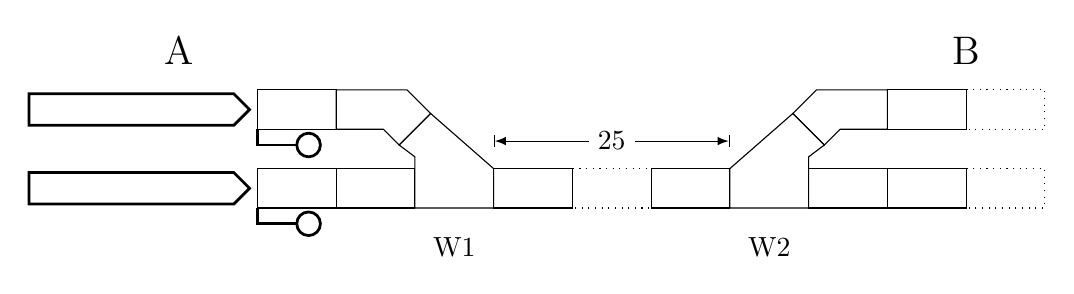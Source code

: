 %!TEX TS-program = pdflatexmk
%!TEX root = challenge3_setup1.tex

% Copyright 2021 Martin Scheidt (Attribution 4.0 International, CC-BY 4.0)
% You are free to copy and redistribute the material in any medium or format. You are free to remix, transform, and build upon the material for any purpose, even commercially. You must give appropriate credit, provide a link to the license, and indicate if changes were made. You may not apply legal terms or technological measures that legally restrict others from doing anything the license permits. No warranties are given.

\begin{scope}
  \coordinate (base) at (0,0);
  \draw[line width=1pt, fill=white] ([shift={(base)}] 0.9,0.25) -- ++(-0.2,-0.2) -- ++(-2.6,0) -- ++(0,0.4) -- ++(2.6,0) -- cycle; % train
  \draw[line width=1pt, fill=white] ([shift={(base)}] 0.9,1.25) -- ++(-0.2,-0.2) -- ++(-2.6,0) -- ++(0,0.4) -- ++(2.6,0) -- cycle; % train

  \draw ([shift={(base)}] 1,0) rectangle ++(1,0.5);
  \draw[line width=1pt] ([shift={(base)}] 1,0) -- ++(0,-0.2) -- ++(0.5,0);
  \draw[line width=1pt] ([shift={(base)}] 1.65,-0.2) circle (0.15cm);
  \draw ([shift={(base)}] 2,0) rectangle ++(1,0.5);

  \draw ([shift={(base)}] 1,1) rectangle ++(1,0.5);
  \draw[line width=1pt] ([shift={(base)}] 1,1) -- ++(0,-0.2) -- ++(0.5,0);
  \draw[line width=1pt] ([shift={(base)}] 1.65,0.8) circle (0.15cm);
  \draw ([shift={(base)}] 2,1) -- ++(0.6,0) -- ++(0.2,-0.2)  -- ++(0.4,0.4) -- ++(-0.3,0.3)  -- ++(-0.9,0) -- cycle;%  curve

  \draw ([shift={(base)}] 3,0) -- ++(1,0) -- ++(0,0.5) -- ++(-0.8,0.7) -- ++(-0.4,-0.4) -- ++(0.2,-0.15) -- cycle;
  \node at  ([shift={(base)}] 3.5,-0.5)  {W1};

  \draw ([shift={(base)}] 4,0) rectangle ++(1,0.5);
  \draw[dotted] ([shift={(base)}] 5,0) rectangle ++(1,0.5);
  \draw[|<->|,>=latex] ([shift={(base)}] 4,0.85) -- ++(3,0) node[midway,fill=white] {25};
  \draw ([shift={(base)}] 6,0) rectangle ++(1,0.5);

  \draw ([shift={(base)}] 8,0) -- ++(-1,0) -- ++(0,0.5) -- ++(0.8,0.7) -- ++(0.4,-0.4) -- ++(-0.2,-0.15) -- cycle;
  \node at  ([shift={(base)}] 7.5,-0.5)  {W2};

  \draw ([shift={(base)}] 9,1) -- ++(-0.6,0) -- ++(-0.2,-0.2)  -- ++(-0.4,0.4) -- ++(0.3,0.3)  -- ++(0.9,0) -- cycle;%  curve
  \draw ([shift={(base)}] 8,0) rectangle ++(1,0.5);

  \draw ([shift={(base)}] 9,0) rectangle ++(1,0.5);
  \draw ([shift={(base)}] 9,1) rectangle ++(1,0.5);
  \draw[dotted] ([shift={(base)}] 10,0) rectangle ++(1,0.5);
  \draw[dotted] ([shift={(base)}] 10,1) rectangle ++(1,0.5);

  \node at ( 0,2) {\Large A};
  \node at (10,2) {\Large B};
\end{scope}